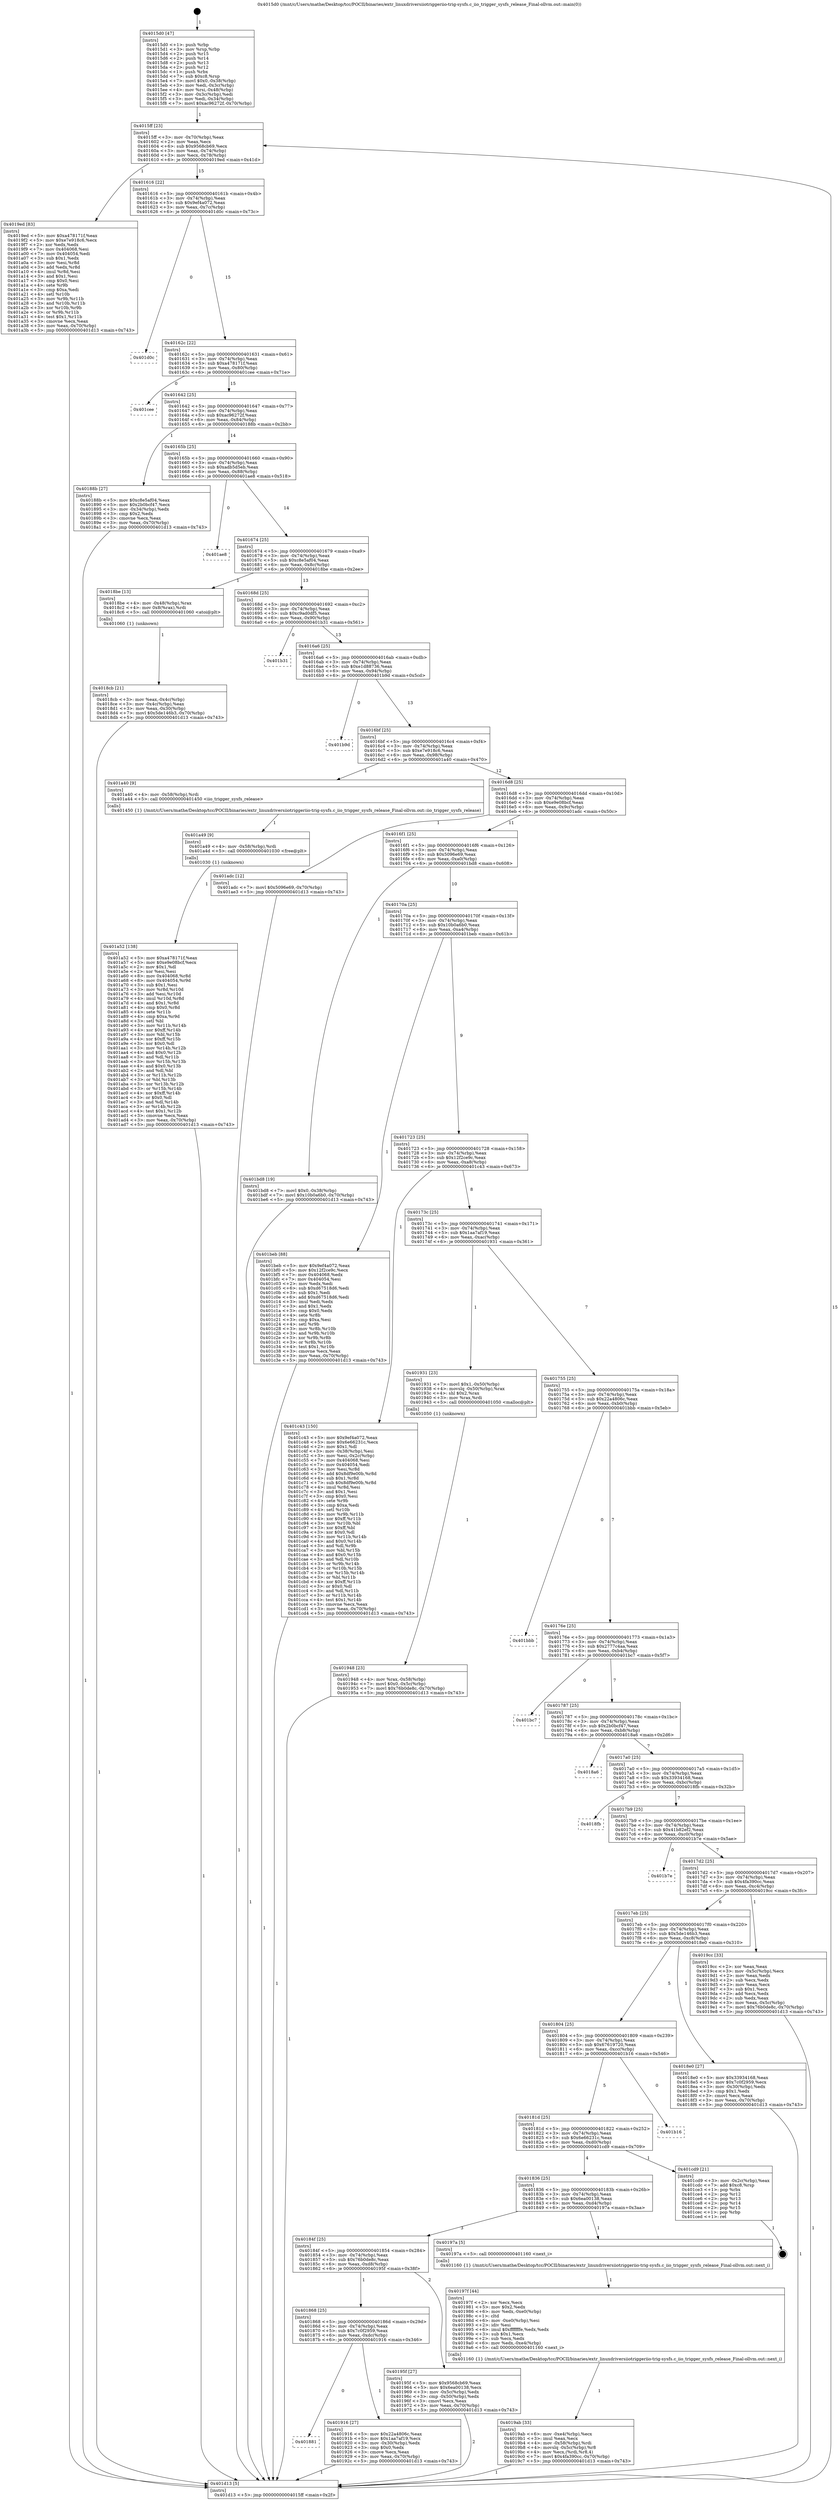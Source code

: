 digraph "0x4015d0" {
  label = "0x4015d0 (/mnt/c/Users/mathe/Desktop/tcc/POCII/binaries/extr_linuxdriversiiotriggeriio-trig-sysfs.c_iio_trigger_sysfs_release_Final-ollvm.out::main(0))"
  labelloc = "t"
  node[shape=record]

  Entry [label="",width=0.3,height=0.3,shape=circle,fillcolor=black,style=filled]
  "0x4015ff" [label="{
     0x4015ff [23]\l
     | [instrs]\l
     &nbsp;&nbsp;0x4015ff \<+3\>: mov -0x70(%rbp),%eax\l
     &nbsp;&nbsp;0x401602 \<+2\>: mov %eax,%ecx\l
     &nbsp;&nbsp;0x401604 \<+6\>: sub $0x9568cb69,%ecx\l
     &nbsp;&nbsp;0x40160a \<+3\>: mov %eax,-0x74(%rbp)\l
     &nbsp;&nbsp;0x40160d \<+3\>: mov %ecx,-0x78(%rbp)\l
     &nbsp;&nbsp;0x401610 \<+6\>: je 00000000004019ed \<main+0x41d\>\l
  }"]
  "0x4019ed" [label="{
     0x4019ed [83]\l
     | [instrs]\l
     &nbsp;&nbsp;0x4019ed \<+5\>: mov $0xa478171f,%eax\l
     &nbsp;&nbsp;0x4019f2 \<+5\>: mov $0xe7e918c6,%ecx\l
     &nbsp;&nbsp;0x4019f7 \<+2\>: xor %edx,%edx\l
     &nbsp;&nbsp;0x4019f9 \<+7\>: mov 0x404068,%esi\l
     &nbsp;&nbsp;0x401a00 \<+7\>: mov 0x404054,%edi\l
     &nbsp;&nbsp;0x401a07 \<+3\>: sub $0x1,%edx\l
     &nbsp;&nbsp;0x401a0a \<+3\>: mov %esi,%r8d\l
     &nbsp;&nbsp;0x401a0d \<+3\>: add %edx,%r8d\l
     &nbsp;&nbsp;0x401a10 \<+4\>: imul %r8d,%esi\l
     &nbsp;&nbsp;0x401a14 \<+3\>: and $0x1,%esi\l
     &nbsp;&nbsp;0x401a17 \<+3\>: cmp $0x0,%esi\l
     &nbsp;&nbsp;0x401a1a \<+4\>: sete %r9b\l
     &nbsp;&nbsp;0x401a1e \<+3\>: cmp $0xa,%edi\l
     &nbsp;&nbsp;0x401a21 \<+4\>: setl %r10b\l
     &nbsp;&nbsp;0x401a25 \<+3\>: mov %r9b,%r11b\l
     &nbsp;&nbsp;0x401a28 \<+3\>: and %r10b,%r11b\l
     &nbsp;&nbsp;0x401a2b \<+3\>: xor %r10b,%r9b\l
     &nbsp;&nbsp;0x401a2e \<+3\>: or %r9b,%r11b\l
     &nbsp;&nbsp;0x401a31 \<+4\>: test $0x1,%r11b\l
     &nbsp;&nbsp;0x401a35 \<+3\>: cmovne %ecx,%eax\l
     &nbsp;&nbsp;0x401a38 \<+3\>: mov %eax,-0x70(%rbp)\l
     &nbsp;&nbsp;0x401a3b \<+5\>: jmp 0000000000401d13 \<main+0x743\>\l
  }"]
  "0x401616" [label="{
     0x401616 [22]\l
     | [instrs]\l
     &nbsp;&nbsp;0x401616 \<+5\>: jmp 000000000040161b \<main+0x4b\>\l
     &nbsp;&nbsp;0x40161b \<+3\>: mov -0x74(%rbp),%eax\l
     &nbsp;&nbsp;0x40161e \<+5\>: sub $0x9ef4a072,%eax\l
     &nbsp;&nbsp;0x401623 \<+3\>: mov %eax,-0x7c(%rbp)\l
     &nbsp;&nbsp;0x401626 \<+6\>: je 0000000000401d0c \<main+0x73c\>\l
  }"]
  Exit [label="",width=0.3,height=0.3,shape=circle,fillcolor=black,style=filled,peripheries=2]
  "0x401d0c" [label="{
     0x401d0c\l
  }", style=dashed]
  "0x40162c" [label="{
     0x40162c [22]\l
     | [instrs]\l
     &nbsp;&nbsp;0x40162c \<+5\>: jmp 0000000000401631 \<main+0x61\>\l
     &nbsp;&nbsp;0x401631 \<+3\>: mov -0x74(%rbp),%eax\l
     &nbsp;&nbsp;0x401634 \<+5\>: sub $0xa478171f,%eax\l
     &nbsp;&nbsp;0x401639 \<+3\>: mov %eax,-0x80(%rbp)\l
     &nbsp;&nbsp;0x40163c \<+6\>: je 0000000000401cee \<main+0x71e\>\l
  }"]
  "0x401a52" [label="{
     0x401a52 [138]\l
     | [instrs]\l
     &nbsp;&nbsp;0x401a52 \<+5\>: mov $0xa478171f,%eax\l
     &nbsp;&nbsp;0x401a57 \<+5\>: mov $0xe9e08bcf,%ecx\l
     &nbsp;&nbsp;0x401a5c \<+2\>: mov $0x1,%dl\l
     &nbsp;&nbsp;0x401a5e \<+2\>: xor %esi,%esi\l
     &nbsp;&nbsp;0x401a60 \<+8\>: mov 0x404068,%r8d\l
     &nbsp;&nbsp;0x401a68 \<+8\>: mov 0x404054,%r9d\l
     &nbsp;&nbsp;0x401a70 \<+3\>: sub $0x1,%esi\l
     &nbsp;&nbsp;0x401a73 \<+3\>: mov %r8d,%r10d\l
     &nbsp;&nbsp;0x401a76 \<+3\>: add %esi,%r10d\l
     &nbsp;&nbsp;0x401a79 \<+4\>: imul %r10d,%r8d\l
     &nbsp;&nbsp;0x401a7d \<+4\>: and $0x1,%r8d\l
     &nbsp;&nbsp;0x401a81 \<+4\>: cmp $0x0,%r8d\l
     &nbsp;&nbsp;0x401a85 \<+4\>: sete %r11b\l
     &nbsp;&nbsp;0x401a89 \<+4\>: cmp $0xa,%r9d\l
     &nbsp;&nbsp;0x401a8d \<+3\>: setl %bl\l
     &nbsp;&nbsp;0x401a90 \<+3\>: mov %r11b,%r14b\l
     &nbsp;&nbsp;0x401a93 \<+4\>: xor $0xff,%r14b\l
     &nbsp;&nbsp;0x401a97 \<+3\>: mov %bl,%r15b\l
     &nbsp;&nbsp;0x401a9a \<+4\>: xor $0xff,%r15b\l
     &nbsp;&nbsp;0x401a9e \<+3\>: xor $0x0,%dl\l
     &nbsp;&nbsp;0x401aa1 \<+3\>: mov %r14b,%r12b\l
     &nbsp;&nbsp;0x401aa4 \<+4\>: and $0x0,%r12b\l
     &nbsp;&nbsp;0x401aa8 \<+3\>: and %dl,%r11b\l
     &nbsp;&nbsp;0x401aab \<+3\>: mov %r15b,%r13b\l
     &nbsp;&nbsp;0x401aae \<+4\>: and $0x0,%r13b\l
     &nbsp;&nbsp;0x401ab2 \<+2\>: and %dl,%bl\l
     &nbsp;&nbsp;0x401ab4 \<+3\>: or %r11b,%r12b\l
     &nbsp;&nbsp;0x401ab7 \<+3\>: or %bl,%r13b\l
     &nbsp;&nbsp;0x401aba \<+3\>: xor %r13b,%r12b\l
     &nbsp;&nbsp;0x401abd \<+3\>: or %r15b,%r14b\l
     &nbsp;&nbsp;0x401ac0 \<+4\>: xor $0xff,%r14b\l
     &nbsp;&nbsp;0x401ac4 \<+3\>: or $0x0,%dl\l
     &nbsp;&nbsp;0x401ac7 \<+3\>: and %dl,%r14b\l
     &nbsp;&nbsp;0x401aca \<+3\>: or %r14b,%r12b\l
     &nbsp;&nbsp;0x401acd \<+4\>: test $0x1,%r12b\l
     &nbsp;&nbsp;0x401ad1 \<+3\>: cmovne %ecx,%eax\l
     &nbsp;&nbsp;0x401ad4 \<+3\>: mov %eax,-0x70(%rbp)\l
     &nbsp;&nbsp;0x401ad7 \<+5\>: jmp 0000000000401d13 \<main+0x743\>\l
  }"]
  "0x401cee" [label="{
     0x401cee\l
  }", style=dashed]
  "0x401642" [label="{
     0x401642 [25]\l
     | [instrs]\l
     &nbsp;&nbsp;0x401642 \<+5\>: jmp 0000000000401647 \<main+0x77\>\l
     &nbsp;&nbsp;0x401647 \<+3\>: mov -0x74(%rbp),%eax\l
     &nbsp;&nbsp;0x40164a \<+5\>: sub $0xac96272f,%eax\l
     &nbsp;&nbsp;0x40164f \<+6\>: mov %eax,-0x84(%rbp)\l
     &nbsp;&nbsp;0x401655 \<+6\>: je 000000000040188b \<main+0x2bb\>\l
  }"]
  "0x401a49" [label="{
     0x401a49 [9]\l
     | [instrs]\l
     &nbsp;&nbsp;0x401a49 \<+4\>: mov -0x58(%rbp),%rdi\l
     &nbsp;&nbsp;0x401a4d \<+5\>: call 0000000000401030 \<free@plt\>\l
     | [calls]\l
     &nbsp;&nbsp;0x401030 \{1\} (unknown)\l
  }"]
  "0x40188b" [label="{
     0x40188b [27]\l
     | [instrs]\l
     &nbsp;&nbsp;0x40188b \<+5\>: mov $0xc8e5af04,%eax\l
     &nbsp;&nbsp;0x401890 \<+5\>: mov $0x2b0bcf47,%ecx\l
     &nbsp;&nbsp;0x401895 \<+3\>: mov -0x34(%rbp),%edx\l
     &nbsp;&nbsp;0x401898 \<+3\>: cmp $0x2,%edx\l
     &nbsp;&nbsp;0x40189b \<+3\>: cmovne %ecx,%eax\l
     &nbsp;&nbsp;0x40189e \<+3\>: mov %eax,-0x70(%rbp)\l
     &nbsp;&nbsp;0x4018a1 \<+5\>: jmp 0000000000401d13 \<main+0x743\>\l
  }"]
  "0x40165b" [label="{
     0x40165b [25]\l
     | [instrs]\l
     &nbsp;&nbsp;0x40165b \<+5\>: jmp 0000000000401660 \<main+0x90\>\l
     &nbsp;&nbsp;0x401660 \<+3\>: mov -0x74(%rbp),%eax\l
     &nbsp;&nbsp;0x401663 \<+5\>: sub $0xadb5d5eb,%eax\l
     &nbsp;&nbsp;0x401668 \<+6\>: mov %eax,-0x88(%rbp)\l
     &nbsp;&nbsp;0x40166e \<+6\>: je 0000000000401ae8 \<main+0x518\>\l
  }"]
  "0x401d13" [label="{
     0x401d13 [5]\l
     | [instrs]\l
     &nbsp;&nbsp;0x401d13 \<+5\>: jmp 00000000004015ff \<main+0x2f\>\l
  }"]
  "0x4015d0" [label="{
     0x4015d0 [47]\l
     | [instrs]\l
     &nbsp;&nbsp;0x4015d0 \<+1\>: push %rbp\l
     &nbsp;&nbsp;0x4015d1 \<+3\>: mov %rsp,%rbp\l
     &nbsp;&nbsp;0x4015d4 \<+2\>: push %r15\l
     &nbsp;&nbsp;0x4015d6 \<+2\>: push %r14\l
     &nbsp;&nbsp;0x4015d8 \<+2\>: push %r13\l
     &nbsp;&nbsp;0x4015da \<+2\>: push %r12\l
     &nbsp;&nbsp;0x4015dc \<+1\>: push %rbx\l
     &nbsp;&nbsp;0x4015dd \<+7\>: sub $0xc8,%rsp\l
     &nbsp;&nbsp;0x4015e4 \<+7\>: movl $0x0,-0x38(%rbp)\l
     &nbsp;&nbsp;0x4015eb \<+3\>: mov %edi,-0x3c(%rbp)\l
     &nbsp;&nbsp;0x4015ee \<+4\>: mov %rsi,-0x48(%rbp)\l
     &nbsp;&nbsp;0x4015f2 \<+3\>: mov -0x3c(%rbp),%edi\l
     &nbsp;&nbsp;0x4015f5 \<+3\>: mov %edi,-0x34(%rbp)\l
     &nbsp;&nbsp;0x4015f8 \<+7\>: movl $0xac96272f,-0x70(%rbp)\l
  }"]
  "0x4019ab" [label="{
     0x4019ab [33]\l
     | [instrs]\l
     &nbsp;&nbsp;0x4019ab \<+6\>: mov -0xe4(%rbp),%ecx\l
     &nbsp;&nbsp;0x4019b1 \<+3\>: imul %eax,%ecx\l
     &nbsp;&nbsp;0x4019b4 \<+4\>: mov -0x58(%rbp),%rdi\l
     &nbsp;&nbsp;0x4019b8 \<+4\>: movslq -0x5c(%rbp),%r8\l
     &nbsp;&nbsp;0x4019bc \<+4\>: mov %ecx,(%rdi,%r8,4)\l
     &nbsp;&nbsp;0x4019c0 \<+7\>: movl $0x4fa390cc,-0x70(%rbp)\l
     &nbsp;&nbsp;0x4019c7 \<+5\>: jmp 0000000000401d13 \<main+0x743\>\l
  }"]
  "0x401ae8" [label="{
     0x401ae8\l
  }", style=dashed]
  "0x401674" [label="{
     0x401674 [25]\l
     | [instrs]\l
     &nbsp;&nbsp;0x401674 \<+5\>: jmp 0000000000401679 \<main+0xa9\>\l
     &nbsp;&nbsp;0x401679 \<+3\>: mov -0x74(%rbp),%eax\l
     &nbsp;&nbsp;0x40167c \<+5\>: sub $0xc8e5af04,%eax\l
     &nbsp;&nbsp;0x401681 \<+6\>: mov %eax,-0x8c(%rbp)\l
     &nbsp;&nbsp;0x401687 \<+6\>: je 00000000004018be \<main+0x2ee\>\l
  }"]
  "0x40197f" [label="{
     0x40197f [44]\l
     | [instrs]\l
     &nbsp;&nbsp;0x40197f \<+2\>: xor %ecx,%ecx\l
     &nbsp;&nbsp;0x401981 \<+5\>: mov $0x2,%edx\l
     &nbsp;&nbsp;0x401986 \<+6\>: mov %edx,-0xe0(%rbp)\l
     &nbsp;&nbsp;0x40198c \<+1\>: cltd\l
     &nbsp;&nbsp;0x40198d \<+6\>: mov -0xe0(%rbp),%esi\l
     &nbsp;&nbsp;0x401993 \<+2\>: idiv %esi\l
     &nbsp;&nbsp;0x401995 \<+6\>: imul $0xfffffffe,%edx,%edx\l
     &nbsp;&nbsp;0x40199b \<+3\>: sub $0x1,%ecx\l
     &nbsp;&nbsp;0x40199e \<+2\>: sub %ecx,%edx\l
     &nbsp;&nbsp;0x4019a0 \<+6\>: mov %edx,-0xe4(%rbp)\l
     &nbsp;&nbsp;0x4019a6 \<+5\>: call 0000000000401160 \<next_i\>\l
     | [calls]\l
     &nbsp;&nbsp;0x401160 \{1\} (/mnt/c/Users/mathe/Desktop/tcc/POCII/binaries/extr_linuxdriversiiotriggeriio-trig-sysfs.c_iio_trigger_sysfs_release_Final-ollvm.out::next_i)\l
  }"]
  "0x4018be" [label="{
     0x4018be [13]\l
     | [instrs]\l
     &nbsp;&nbsp;0x4018be \<+4\>: mov -0x48(%rbp),%rax\l
     &nbsp;&nbsp;0x4018c2 \<+4\>: mov 0x8(%rax),%rdi\l
     &nbsp;&nbsp;0x4018c6 \<+5\>: call 0000000000401060 \<atoi@plt\>\l
     | [calls]\l
     &nbsp;&nbsp;0x401060 \{1\} (unknown)\l
  }"]
  "0x40168d" [label="{
     0x40168d [25]\l
     | [instrs]\l
     &nbsp;&nbsp;0x40168d \<+5\>: jmp 0000000000401692 \<main+0xc2\>\l
     &nbsp;&nbsp;0x401692 \<+3\>: mov -0x74(%rbp),%eax\l
     &nbsp;&nbsp;0x401695 \<+5\>: sub $0xc9ad0df5,%eax\l
     &nbsp;&nbsp;0x40169a \<+6\>: mov %eax,-0x90(%rbp)\l
     &nbsp;&nbsp;0x4016a0 \<+6\>: je 0000000000401b31 \<main+0x561\>\l
  }"]
  "0x4018cb" [label="{
     0x4018cb [21]\l
     | [instrs]\l
     &nbsp;&nbsp;0x4018cb \<+3\>: mov %eax,-0x4c(%rbp)\l
     &nbsp;&nbsp;0x4018ce \<+3\>: mov -0x4c(%rbp),%eax\l
     &nbsp;&nbsp;0x4018d1 \<+3\>: mov %eax,-0x30(%rbp)\l
     &nbsp;&nbsp;0x4018d4 \<+7\>: movl $0x5de146b3,-0x70(%rbp)\l
     &nbsp;&nbsp;0x4018db \<+5\>: jmp 0000000000401d13 \<main+0x743\>\l
  }"]
  "0x401948" [label="{
     0x401948 [23]\l
     | [instrs]\l
     &nbsp;&nbsp;0x401948 \<+4\>: mov %rax,-0x58(%rbp)\l
     &nbsp;&nbsp;0x40194c \<+7\>: movl $0x0,-0x5c(%rbp)\l
     &nbsp;&nbsp;0x401953 \<+7\>: movl $0x76b0de8c,-0x70(%rbp)\l
     &nbsp;&nbsp;0x40195a \<+5\>: jmp 0000000000401d13 \<main+0x743\>\l
  }"]
  "0x401b31" [label="{
     0x401b31\l
  }", style=dashed]
  "0x4016a6" [label="{
     0x4016a6 [25]\l
     | [instrs]\l
     &nbsp;&nbsp;0x4016a6 \<+5\>: jmp 00000000004016ab \<main+0xdb\>\l
     &nbsp;&nbsp;0x4016ab \<+3\>: mov -0x74(%rbp),%eax\l
     &nbsp;&nbsp;0x4016ae \<+5\>: sub $0xe1d88736,%eax\l
     &nbsp;&nbsp;0x4016b3 \<+6\>: mov %eax,-0x94(%rbp)\l
     &nbsp;&nbsp;0x4016b9 \<+6\>: je 0000000000401b9d \<main+0x5cd\>\l
  }"]
  "0x401881" [label="{
     0x401881\l
  }", style=dashed]
  "0x401b9d" [label="{
     0x401b9d\l
  }", style=dashed]
  "0x4016bf" [label="{
     0x4016bf [25]\l
     | [instrs]\l
     &nbsp;&nbsp;0x4016bf \<+5\>: jmp 00000000004016c4 \<main+0xf4\>\l
     &nbsp;&nbsp;0x4016c4 \<+3\>: mov -0x74(%rbp),%eax\l
     &nbsp;&nbsp;0x4016c7 \<+5\>: sub $0xe7e918c6,%eax\l
     &nbsp;&nbsp;0x4016cc \<+6\>: mov %eax,-0x98(%rbp)\l
     &nbsp;&nbsp;0x4016d2 \<+6\>: je 0000000000401a40 \<main+0x470\>\l
  }"]
  "0x401916" [label="{
     0x401916 [27]\l
     | [instrs]\l
     &nbsp;&nbsp;0x401916 \<+5\>: mov $0x22a4806c,%eax\l
     &nbsp;&nbsp;0x40191b \<+5\>: mov $0x1aa7af19,%ecx\l
     &nbsp;&nbsp;0x401920 \<+3\>: mov -0x30(%rbp),%edx\l
     &nbsp;&nbsp;0x401923 \<+3\>: cmp $0x0,%edx\l
     &nbsp;&nbsp;0x401926 \<+3\>: cmove %ecx,%eax\l
     &nbsp;&nbsp;0x401929 \<+3\>: mov %eax,-0x70(%rbp)\l
     &nbsp;&nbsp;0x40192c \<+5\>: jmp 0000000000401d13 \<main+0x743\>\l
  }"]
  "0x401a40" [label="{
     0x401a40 [9]\l
     | [instrs]\l
     &nbsp;&nbsp;0x401a40 \<+4\>: mov -0x58(%rbp),%rdi\l
     &nbsp;&nbsp;0x401a44 \<+5\>: call 0000000000401450 \<iio_trigger_sysfs_release\>\l
     | [calls]\l
     &nbsp;&nbsp;0x401450 \{1\} (/mnt/c/Users/mathe/Desktop/tcc/POCII/binaries/extr_linuxdriversiiotriggeriio-trig-sysfs.c_iio_trigger_sysfs_release_Final-ollvm.out::iio_trigger_sysfs_release)\l
  }"]
  "0x4016d8" [label="{
     0x4016d8 [25]\l
     | [instrs]\l
     &nbsp;&nbsp;0x4016d8 \<+5\>: jmp 00000000004016dd \<main+0x10d\>\l
     &nbsp;&nbsp;0x4016dd \<+3\>: mov -0x74(%rbp),%eax\l
     &nbsp;&nbsp;0x4016e0 \<+5\>: sub $0xe9e08bcf,%eax\l
     &nbsp;&nbsp;0x4016e5 \<+6\>: mov %eax,-0x9c(%rbp)\l
     &nbsp;&nbsp;0x4016eb \<+6\>: je 0000000000401adc \<main+0x50c\>\l
  }"]
  "0x401868" [label="{
     0x401868 [25]\l
     | [instrs]\l
     &nbsp;&nbsp;0x401868 \<+5\>: jmp 000000000040186d \<main+0x29d\>\l
     &nbsp;&nbsp;0x40186d \<+3\>: mov -0x74(%rbp),%eax\l
     &nbsp;&nbsp;0x401870 \<+5\>: sub $0x7c0f2959,%eax\l
     &nbsp;&nbsp;0x401875 \<+6\>: mov %eax,-0xdc(%rbp)\l
     &nbsp;&nbsp;0x40187b \<+6\>: je 0000000000401916 \<main+0x346\>\l
  }"]
  "0x401adc" [label="{
     0x401adc [12]\l
     | [instrs]\l
     &nbsp;&nbsp;0x401adc \<+7\>: movl $0x5096e69,-0x70(%rbp)\l
     &nbsp;&nbsp;0x401ae3 \<+5\>: jmp 0000000000401d13 \<main+0x743\>\l
  }"]
  "0x4016f1" [label="{
     0x4016f1 [25]\l
     | [instrs]\l
     &nbsp;&nbsp;0x4016f1 \<+5\>: jmp 00000000004016f6 \<main+0x126\>\l
     &nbsp;&nbsp;0x4016f6 \<+3\>: mov -0x74(%rbp),%eax\l
     &nbsp;&nbsp;0x4016f9 \<+5\>: sub $0x5096e69,%eax\l
     &nbsp;&nbsp;0x4016fe \<+6\>: mov %eax,-0xa0(%rbp)\l
     &nbsp;&nbsp;0x401704 \<+6\>: je 0000000000401bd8 \<main+0x608\>\l
  }"]
  "0x40195f" [label="{
     0x40195f [27]\l
     | [instrs]\l
     &nbsp;&nbsp;0x40195f \<+5\>: mov $0x9568cb69,%eax\l
     &nbsp;&nbsp;0x401964 \<+5\>: mov $0x6ea00138,%ecx\l
     &nbsp;&nbsp;0x401969 \<+3\>: mov -0x5c(%rbp),%edx\l
     &nbsp;&nbsp;0x40196c \<+3\>: cmp -0x50(%rbp),%edx\l
     &nbsp;&nbsp;0x40196f \<+3\>: cmovl %ecx,%eax\l
     &nbsp;&nbsp;0x401972 \<+3\>: mov %eax,-0x70(%rbp)\l
     &nbsp;&nbsp;0x401975 \<+5\>: jmp 0000000000401d13 \<main+0x743\>\l
  }"]
  "0x401bd8" [label="{
     0x401bd8 [19]\l
     | [instrs]\l
     &nbsp;&nbsp;0x401bd8 \<+7\>: movl $0x0,-0x38(%rbp)\l
     &nbsp;&nbsp;0x401bdf \<+7\>: movl $0x10b0a6b0,-0x70(%rbp)\l
     &nbsp;&nbsp;0x401be6 \<+5\>: jmp 0000000000401d13 \<main+0x743\>\l
  }"]
  "0x40170a" [label="{
     0x40170a [25]\l
     | [instrs]\l
     &nbsp;&nbsp;0x40170a \<+5\>: jmp 000000000040170f \<main+0x13f\>\l
     &nbsp;&nbsp;0x40170f \<+3\>: mov -0x74(%rbp),%eax\l
     &nbsp;&nbsp;0x401712 \<+5\>: sub $0x10b0a6b0,%eax\l
     &nbsp;&nbsp;0x401717 \<+6\>: mov %eax,-0xa4(%rbp)\l
     &nbsp;&nbsp;0x40171d \<+6\>: je 0000000000401beb \<main+0x61b\>\l
  }"]
  "0x40184f" [label="{
     0x40184f [25]\l
     | [instrs]\l
     &nbsp;&nbsp;0x40184f \<+5\>: jmp 0000000000401854 \<main+0x284\>\l
     &nbsp;&nbsp;0x401854 \<+3\>: mov -0x74(%rbp),%eax\l
     &nbsp;&nbsp;0x401857 \<+5\>: sub $0x76b0de8c,%eax\l
     &nbsp;&nbsp;0x40185c \<+6\>: mov %eax,-0xd8(%rbp)\l
     &nbsp;&nbsp;0x401862 \<+6\>: je 000000000040195f \<main+0x38f\>\l
  }"]
  "0x401beb" [label="{
     0x401beb [88]\l
     | [instrs]\l
     &nbsp;&nbsp;0x401beb \<+5\>: mov $0x9ef4a072,%eax\l
     &nbsp;&nbsp;0x401bf0 \<+5\>: mov $0x12f2ce9c,%ecx\l
     &nbsp;&nbsp;0x401bf5 \<+7\>: mov 0x404068,%edx\l
     &nbsp;&nbsp;0x401bfc \<+7\>: mov 0x404054,%esi\l
     &nbsp;&nbsp;0x401c03 \<+2\>: mov %edx,%edi\l
     &nbsp;&nbsp;0x401c05 \<+6\>: sub $0xd67518d6,%edi\l
     &nbsp;&nbsp;0x401c0b \<+3\>: sub $0x1,%edi\l
     &nbsp;&nbsp;0x401c0e \<+6\>: add $0xd67518d6,%edi\l
     &nbsp;&nbsp;0x401c14 \<+3\>: imul %edi,%edx\l
     &nbsp;&nbsp;0x401c17 \<+3\>: and $0x1,%edx\l
     &nbsp;&nbsp;0x401c1a \<+3\>: cmp $0x0,%edx\l
     &nbsp;&nbsp;0x401c1d \<+4\>: sete %r8b\l
     &nbsp;&nbsp;0x401c21 \<+3\>: cmp $0xa,%esi\l
     &nbsp;&nbsp;0x401c24 \<+4\>: setl %r9b\l
     &nbsp;&nbsp;0x401c28 \<+3\>: mov %r8b,%r10b\l
     &nbsp;&nbsp;0x401c2b \<+3\>: and %r9b,%r10b\l
     &nbsp;&nbsp;0x401c2e \<+3\>: xor %r9b,%r8b\l
     &nbsp;&nbsp;0x401c31 \<+3\>: or %r8b,%r10b\l
     &nbsp;&nbsp;0x401c34 \<+4\>: test $0x1,%r10b\l
     &nbsp;&nbsp;0x401c38 \<+3\>: cmovne %ecx,%eax\l
     &nbsp;&nbsp;0x401c3b \<+3\>: mov %eax,-0x70(%rbp)\l
     &nbsp;&nbsp;0x401c3e \<+5\>: jmp 0000000000401d13 \<main+0x743\>\l
  }"]
  "0x401723" [label="{
     0x401723 [25]\l
     | [instrs]\l
     &nbsp;&nbsp;0x401723 \<+5\>: jmp 0000000000401728 \<main+0x158\>\l
     &nbsp;&nbsp;0x401728 \<+3\>: mov -0x74(%rbp),%eax\l
     &nbsp;&nbsp;0x40172b \<+5\>: sub $0x12f2ce9c,%eax\l
     &nbsp;&nbsp;0x401730 \<+6\>: mov %eax,-0xa8(%rbp)\l
     &nbsp;&nbsp;0x401736 \<+6\>: je 0000000000401c43 \<main+0x673\>\l
  }"]
  "0x40197a" [label="{
     0x40197a [5]\l
     | [instrs]\l
     &nbsp;&nbsp;0x40197a \<+5\>: call 0000000000401160 \<next_i\>\l
     | [calls]\l
     &nbsp;&nbsp;0x401160 \{1\} (/mnt/c/Users/mathe/Desktop/tcc/POCII/binaries/extr_linuxdriversiiotriggeriio-trig-sysfs.c_iio_trigger_sysfs_release_Final-ollvm.out::next_i)\l
  }"]
  "0x401c43" [label="{
     0x401c43 [150]\l
     | [instrs]\l
     &nbsp;&nbsp;0x401c43 \<+5\>: mov $0x9ef4a072,%eax\l
     &nbsp;&nbsp;0x401c48 \<+5\>: mov $0x6e66231c,%ecx\l
     &nbsp;&nbsp;0x401c4d \<+2\>: mov $0x1,%dl\l
     &nbsp;&nbsp;0x401c4f \<+3\>: mov -0x38(%rbp),%esi\l
     &nbsp;&nbsp;0x401c52 \<+3\>: mov %esi,-0x2c(%rbp)\l
     &nbsp;&nbsp;0x401c55 \<+7\>: mov 0x404068,%esi\l
     &nbsp;&nbsp;0x401c5c \<+7\>: mov 0x404054,%edi\l
     &nbsp;&nbsp;0x401c63 \<+3\>: mov %esi,%r8d\l
     &nbsp;&nbsp;0x401c66 \<+7\>: add $0x8df9e00b,%r8d\l
     &nbsp;&nbsp;0x401c6d \<+4\>: sub $0x1,%r8d\l
     &nbsp;&nbsp;0x401c71 \<+7\>: sub $0x8df9e00b,%r8d\l
     &nbsp;&nbsp;0x401c78 \<+4\>: imul %r8d,%esi\l
     &nbsp;&nbsp;0x401c7c \<+3\>: and $0x1,%esi\l
     &nbsp;&nbsp;0x401c7f \<+3\>: cmp $0x0,%esi\l
     &nbsp;&nbsp;0x401c82 \<+4\>: sete %r9b\l
     &nbsp;&nbsp;0x401c86 \<+3\>: cmp $0xa,%edi\l
     &nbsp;&nbsp;0x401c89 \<+4\>: setl %r10b\l
     &nbsp;&nbsp;0x401c8d \<+3\>: mov %r9b,%r11b\l
     &nbsp;&nbsp;0x401c90 \<+4\>: xor $0xff,%r11b\l
     &nbsp;&nbsp;0x401c94 \<+3\>: mov %r10b,%bl\l
     &nbsp;&nbsp;0x401c97 \<+3\>: xor $0xff,%bl\l
     &nbsp;&nbsp;0x401c9a \<+3\>: xor $0x0,%dl\l
     &nbsp;&nbsp;0x401c9d \<+3\>: mov %r11b,%r14b\l
     &nbsp;&nbsp;0x401ca0 \<+4\>: and $0x0,%r14b\l
     &nbsp;&nbsp;0x401ca4 \<+3\>: and %dl,%r9b\l
     &nbsp;&nbsp;0x401ca7 \<+3\>: mov %bl,%r15b\l
     &nbsp;&nbsp;0x401caa \<+4\>: and $0x0,%r15b\l
     &nbsp;&nbsp;0x401cae \<+3\>: and %dl,%r10b\l
     &nbsp;&nbsp;0x401cb1 \<+3\>: or %r9b,%r14b\l
     &nbsp;&nbsp;0x401cb4 \<+3\>: or %r10b,%r15b\l
     &nbsp;&nbsp;0x401cb7 \<+3\>: xor %r15b,%r14b\l
     &nbsp;&nbsp;0x401cba \<+3\>: or %bl,%r11b\l
     &nbsp;&nbsp;0x401cbd \<+4\>: xor $0xff,%r11b\l
     &nbsp;&nbsp;0x401cc1 \<+3\>: or $0x0,%dl\l
     &nbsp;&nbsp;0x401cc4 \<+3\>: and %dl,%r11b\l
     &nbsp;&nbsp;0x401cc7 \<+3\>: or %r11b,%r14b\l
     &nbsp;&nbsp;0x401cca \<+4\>: test $0x1,%r14b\l
     &nbsp;&nbsp;0x401cce \<+3\>: cmovne %ecx,%eax\l
     &nbsp;&nbsp;0x401cd1 \<+3\>: mov %eax,-0x70(%rbp)\l
     &nbsp;&nbsp;0x401cd4 \<+5\>: jmp 0000000000401d13 \<main+0x743\>\l
  }"]
  "0x40173c" [label="{
     0x40173c [25]\l
     | [instrs]\l
     &nbsp;&nbsp;0x40173c \<+5\>: jmp 0000000000401741 \<main+0x171\>\l
     &nbsp;&nbsp;0x401741 \<+3\>: mov -0x74(%rbp),%eax\l
     &nbsp;&nbsp;0x401744 \<+5\>: sub $0x1aa7af19,%eax\l
     &nbsp;&nbsp;0x401749 \<+6\>: mov %eax,-0xac(%rbp)\l
     &nbsp;&nbsp;0x40174f \<+6\>: je 0000000000401931 \<main+0x361\>\l
  }"]
  "0x401836" [label="{
     0x401836 [25]\l
     | [instrs]\l
     &nbsp;&nbsp;0x401836 \<+5\>: jmp 000000000040183b \<main+0x26b\>\l
     &nbsp;&nbsp;0x40183b \<+3\>: mov -0x74(%rbp),%eax\l
     &nbsp;&nbsp;0x40183e \<+5\>: sub $0x6ea00138,%eax\l
     &nbsp;&nbsp;0x401843 \<+6\>: mov %eax,-0xd4(%rbp)\l
     &nbsp;&nbsp;0x401849 \<+6\>: je 000000000040197a \<main+0x3aa\>\l
  }"]
  "0x401931" [label="{
     0x401931 [23]\l
     | [instrs]\l
     &nbsp;&nbsp;0x401931 \<+7\>: movl $0x1,-0x50(%rbp)\l
     &nbsp;&nbsp;0x401938 \<+4\>: movslq -0x50(%rbp),%rax\l
     &nbsp;&nbsp;0x40193c \<+4\>: shl $0x2,%rax\l
     &nbsp;&nbsp;0x401940 \<+3\>: mov %rax,%rdi\l
     &nbsp;&nbsp;0x401943 \<+5\>: call 0000000000401050 \<malloc@plt\>\l
     | [calls]\l
     &nbsp;&nbsp;0x401050 \{1\} (unknown)\l
  }"]
  "0x401755" [label="{
     0x401755 [25]\l
     | [instrs]\l
     &nbsp;&nbsp;0x401755 \<+5\>: jmp 000000000040175a \<main+0x18a\>\l
     &nbsp;&nbsp;0x40175a \<+3\>: mov -0x74(%rbp),%eax\l
     &nbsp;&nbsp;0x40175d \<+5\>: sub $0x22a4806c,%eax\l
     &nbsp;&nbsp;0x401762 \<+6\>: mov %eax,-0xb0(%rbp)\l
     &nbsp;&nbsp;0x401768 \<+6\>: je 0000000000401bbb \<main+0x5eb\>\l
  }"]
  "0x401cd9" [label="{
     0x401cd9 [21]\l
     | [instrs]\l
     &nbsp;&nbsp;0x401cd9 \<+3\>: mov -0x2c(%rbp),%eax\l
     &nbsp;&nbsp;0x401cdc \<+7\>: add $0xc8,%rsp\l
     &nbsp;&nbsp;0x401ce3 \<+1\>: pop %rbx\l
     &nbsp;&nbsp;0x401ce4 \<+2\>: pop %r12\l
     &nbsp;&nbsp;0x401ce6 \<+2\>: pop %r13\l
     &nbsp;&nbsp;0x401ce8 \<+2\>: pop %r14\l
     &nbsp;&nbsp;0x401cea \<+2\>: pop %r15\l
     &nbsp;&nbsp;0x401cec \<+1\>: pop %rbp\l
     &nbsp;&nbsp;0x401ced \<+1\>: ret\l
  }"]
  "0x401bbb" [label="{
     0x401bbb\l
  }", style=dashed]
  "0x40176e" [label="{
     0x40176e [25]\l
     | [instrs]\l
     &nbsp;&nbsp;0x40176e \<+5\>: jmp 0000000000401773 \<main+0x1a3\>\l
     &nbsp;&nbsp;0x401773 \<+3\>: mov -0x74(%rbp),%eax\l
     &nbsp;&nbsp;0x401776 \<+5\>: sub $0x2777c4aa,%eax\l
     &nbsp;&nbsp;0x40177b \<+6\>: mov %eax,-0xb4(%rbp)\l
     &nbsp;&nbsp;0x401781 \<+6\>: je 0000000000401bc7 \<main+0x5f7\>\l
  }"]
  "0x40181d" [label="{
     0x40181d [25]\l
     | [instrs]\l
     &nbsp;&nbsp;0x40181d \<+5\>: jmp 0000000000401822 \<main+0x252\>\l
     &nbsp;&nbsp;0x401822 \<+3\>: mov -0x74(%rbp),%eax\l
     &nbsp;&nbsp;0x401825 \<+5\>: sub $0x6e66231c,%eax\l
     &nbsp;&nbsp;0x40182a \<+6\>: mov %eax,-0xd0(%rbp)\l
     &nbsp;&nbsp;0x401830 \<+6\>: je 0000000000401cd9 \<main+0x709\>\l
  }"]
  "0x401bc7" [label="{
     0x401bc7\l
  }", style=dashed]
  "0x401787" [label="{
     0x401787 [25]\l
     | [instrs]\l
     &nbsp;&nbsp;0x401787 \<+5\>: jmp 000000000040178c \<main+0x1bc\>\l
     &nbsp;&nbsp;0x40178c \<+3\>: mov -0x74(%rbp),%eax\l
     &nbsp;&nbsp;0x40178f \<+5\>: sub $0x2b0bcf47,%eax\l
     &nbsp;&nbsp;0x401794 \<+6\>: mov %eax,-0xb8(%rbp)\l
     &nbsp;&nbsp;0x40179a \<+6\>: je 00000000004018a6 \<main+0x2d6\>\l
  }"]
  "0x401b16" [label="{
     0x401b16\l
  }", style=dashed]
  "0x4018a6" [label="{
     0x4018a6\l
  }", style=dashed]
  "0x4017a0" [label="{
     0x4017a0 [25]\l
     | [instrs]\l
     &nbsp;&nbsp;0x4017a0 \<+5\>: jmp 00000000004017a5 \<main+0x1d5\>\l
     &nbsp;&nbsp;0x4017a5 \<+3\>: mov -0x74(%rbp),%eax\l
     &nbsp;&nbsp;0x4017a8 \<+5\>: sub $0x33934168,%eax\l
     &nbsp;&nbsp;0x4017ad \<+6\>: mov %eax,-0xbc(%rbp)\l
     &nbsp;&nbsp;0x4017b3 \<+6\>: je 00000000004018fb \<main+0x32b\>\l
  }"]
  "0x401804" [label="{
     0x401804 [25]\l
     | [instrs]\l
     &nbsp;&nbsp;0x401804 \<+5\>: jmp 0000000000401809 \<main+0x239\>\l
     &nbsp;&nbsp;0x401809 \<+3\>: mov -0x74(%rbp),%eax\l
     &nbsp;&nbsp;0x40180c \<+5\>: sub $0x67619720,%eax\l
     &nbsp;&nbsp;0x401811 \<+6\>: mov %eax,-0xcc(%rbp)\l
     &nbsp;&nbsp;0x401817 \<+6\>: je 0000000000401b16 \<main+0x546\>\l
  }"]
  "0x4018fb" [label="{
     0x4018fb\l
  }", style=dashed]
  "0x4017b9" [label="{
     0x4017b9 [25]\l
     | [instrs]\l
     &nbsp;&nbsp;0x4017b9 \<+5\>: jmp 00000000004017be \<main+0x1ee\>\l
     &nbsp;&nbsp;0x4017be \<+3\>: mov -0x74(%rbp),%eax\l
     &nbsp;&nbsp;0x4017c1 \<+5\>: sub $0x41b82ef2,%eax\l
     &nbsp;&nbsp;0x4017c6 \<+6\>: mov %eax,-0xc0(%rbp)\l
     &nbsp;&nbsp;0x4017cc \<+6\>: je 0000000000401b7e \<main+0x5ae\>\l
  }"]
  "0x4018e0" [label="{
     0x4018e0 [27]\l
     | [instrs]\l
     &nbsp;&nbsp;0x4018e0 \<+5\>: mov $0x33934168,%eax\l
     &nbsp;&nbsp;0x4018e5 \<+5\>: mov $0x7c0f2959,%ecx\l
     &nbsp;&nbsp;0x4018ea \<+3\>: mov -0x30(%rbp),%edx\l
     &nbsp;&nbsp;0x4018ed \<+3\>: cmp $0x1,%edx\l
     &nbsp;&nbsp;0x4018f0 \<+3\>: cmovl %ecx,%eax\l
     &nbsp;&nbsp;0x4018f3 \<+3\>: mov %eax,-0x70(%rbp)\l
     &nbsp;&nbsp;0x4018f6 \<+5\>: jmp 0000000000401d13 \<main+0x743\>\l
  }"]
  "0x401b7e" [label="{
     0x401b7e\l
  }", style=dashed]
  "0x4017d2" [label="{
     0x4017d2 [25]\l
     | [instrs]\l
     &nbsp;&nbsp;0x4017d2 \<+5\>: jmp 00000000004017d7 \<main+0x207\>\l
     &nbsp;&nbsp;0x4017d7 \<+3\>: mov -0x74(%rbp),%eax\l
     &nbsp;&nbsp;0x4017da \<+5\>: sub $0x4fa390cc,%eax\l
     &nbsp;&nbsp;0x4017df \<+6\>: mov %eax,-0xc4(%rbp)\l
     &nbsp;&nbsp;0x4017e5 \<+6\>: je 00000000004019cc \<main+0x3fc\>\l
  }"]
  "0x4017eb" [label="{
     0x4017eb [25]\l
     | [instrs]\l
     &nbsp;&nbsp;0x4017eb \<+5\>: jmp 00000000004017f0 \<main+0x220\>\l
     &nbsp;&nbsp;0x4017f0 \<+3\>: mov -0x74(%rbp),%eax\l
     &nbsp;&nbsp;0x4017f3 \<+5\>: sub $0x5de146b3,%eax\l
     &nbsp;&nbsp;0x4017f8 \<+6\>: mov %eax,-0xc8(%rbp)\l
     &nbsp;&nbsp;0x4017fe \<+6\>: je 00000000004018e0 \<main+0x310\>\l
  }"]
  "0x4019cc" [label="{
     0x4019cc [33]\l
     | [instrs]\l
     &nbsp;&nbsp;0x4019cc \<+2\>: xor %eax,%eax\l
     &nbsp;&nbsp;0x4019ce \<+3\>: mov -0x5c(%rbp),%ecx\l
     &nbsp;&nbsp;0x4019d1 \<+2\>: mov %eax,%edx\l
     &nbsp;&nbsp;0x4019d3 \<+2\>: sub %ecx,%edx\l
     &nbsp;&nbsp;0x4019d5 \<+2\>: mov %eax,%ecx\l
     &nbsp;&nbsp;0x4019d7 \<+3\>: sub $0x1,%ecx\l
     &nbsp;&nbsp;0x4019da \<+2\>: add %ecx,%edx\l
     &nbsp;&nbsp;0x4019dc \<+2\>: sub %edx,%eax\l
     &nbsp;&nbsp;0x4019de \<+3\>: mov %eax,-0x5c(%rbp)\l
     &nbsp;&nbsp;0x4019e1 \<+7\>: movl $0x76b0de8c,-0x70(%rbp)\l
     &nbsp;&nbsp;0x4019e8 \<+5\>: jmp 0000000000401d13 \<main+0x743\>\l
  }"]
  Entry -> "0x4015d0" [label=" 1"]
  "0x4015ff" -> "0x4019ed" [label=" 1"]
  "0x4015ff" -> "0x401616" [label=" 15"]
  "0x401cd9" -> Exit [label=" 1"]
  "0x401616" -> "0x401d0c" [label=" 0"]
  "0x401616" -> "0x40162c" [label=" 15"]
  "0x401c43" -> "0x401d13" [label=" 1"]
  "0x40162c" -> "0x401cee" [label=" 0"]
  "0x40162c" -> "0x401642" [label=" 15"]
  "0x401beb" -> "0x401d13" [label=" 1"]
  "0x401642" -> "0x40188b" [label=" 1"]
  "0x401642" -> "0x40165b" [label=" 14"]
  "0x40188b" -> "0x401d13" [label=" 1"]
  "0x4015d0" -> "0x4015ff" [label=" 1"]
  "0x401d13" -> "0x4015ff" [label=" 15"]
  "0x401bd8" -> "0x401d13" [label=" 1"]
  "0x40165b" -> "0x401ae8" [label=" 0"]
  "0x40165b" -> "0x401674" [label=" 14"]
  "0x401adc" -> "0x401d13" [label=" 1"]
  "0x401674" -> "0x4018be" [label=" 1"]
  "0x401674" -> "0x40168d" [label=" 13"]
  "0x4018be" -> "0x4018cb" [label=" 1"]
  "0x4018cb" -> "0x401d13" [label=" 1"]
  "0x401a52" -> "0x401d13" [label=" 1"]
  "0x40168d" -> "0x401b31" [label=" 0"]
  "0x40168d" -> "0x4016a6" [label=" 13"]
  "0x401a49" -> "0x401a52" [label=" 1"]
  "0x4016a6" -> "0x401b9d" [label=" 0"]
  "0x4016a6" -> "0x4016bf" [label=" 13"]
  "0x401a40" -> "0x401a49" [label=" 1"]
  "0x4016bf" -> "0x401a40" [label=" 1"]
  "0x4016bf" -> "0x4016d8" [label=" 12"]
  "0x4019ed" -> "0x401d13" [label=" 1"]
  "0x4016d8" -> "0x401adc" [label=" 1"]
  "0x4016d8" -> "0x4016f1" [label=" 11"]
  "0x4019ab" -> "0x401d13" [label=" 1"]
  "0x4016f1" -> "0x401bd8" [label=" 1"]
  "0x4016f1" -> "0x40170a" [label=" 10"]
  "0x40197f" -> "0x4019ab" [label=" 1"]
  "0x40170a" -> "0x401beb" [label=" 1"]
  "0x40170a" -> "0x401723" [label=" 9"]
  "0x40195f" -> "0x401d13" [label=" 2"]
  "0x401723" -> "0x401c43" [label=" 1"]
  "0x401723" -> "0x40173c" [label=" 8"]
  "0x401948" -> "0x401d13" [label=" 1"]
  "0x40173c" -> "0x401931" [label=" 1"]
  "0x40173c" -> "0x401755" [label=" 7"]
  "0x401916" -> "0x401d13" [label=" 1"]
  "0x401755" -> "0x401bbb" [label=" 0"]
  "0x401755" -> "0x40176e" [label=" 7"]
  "0x401868" -> "0x401881" [label=" 0"]
  "0x40176e" -> "0x401bc7" [label=" 0"]
  "0x40176e" -> "0x401787" [label=" 7"]
  "0x4019cc" -> "0x401d13" [label=" 1"]
  "0x401787" -> "0x4018a6" [label=" 0"]
  "0x401787" -> "0x4017a0" [label=" 7"]
  "0x40184f" -> "0x401868" [label=" 1"]
  "0x4017a0" -> "0x4018fb" [label=" 0"]
  "0x4017a0" -> "0x4017b9" [label=" 7"]
  "0x40197a" -> "0x40197f" [label=" 1"]
  "0x4017b9" -> "0x401b7e" [label=" 0"]
  "0x4017b9" -> "0x4017d2" [label=" 7"]
  "0x401836" -> "0x40184f" [label=" 3"]
  "0x4017d2" -> "0x4019cc" [label=" 1"]
  "0x4017d2" -> "0x4017eb" [label=" 6"]
  "0x401836" -> "0x40197a" [label=" 1"]
  "0x4017eb" -> "0x4018e0" [label=" 1"]
  "0x4017eb" -> "0x401804" [label=" 5"]
  "0x4018e0" -> "0x401d13" [label=" 1"]
  "0x40184f" -> "0x40195f" [label=" 2"]
  "0x401804" -> "0x401b16" [label=" 0"]
  "0x401804" -> "0x40181d" [label=" 5"]
  "0x401868" -> "0x401916" [label=" 1"]
  "0x40181d" -> "0x401cd9" [label=" 1"]
  "0x40181d" -> "0x401836" [label=" 4"]
  "0x401931" -> "0x401948" [label=" 1"]
}
